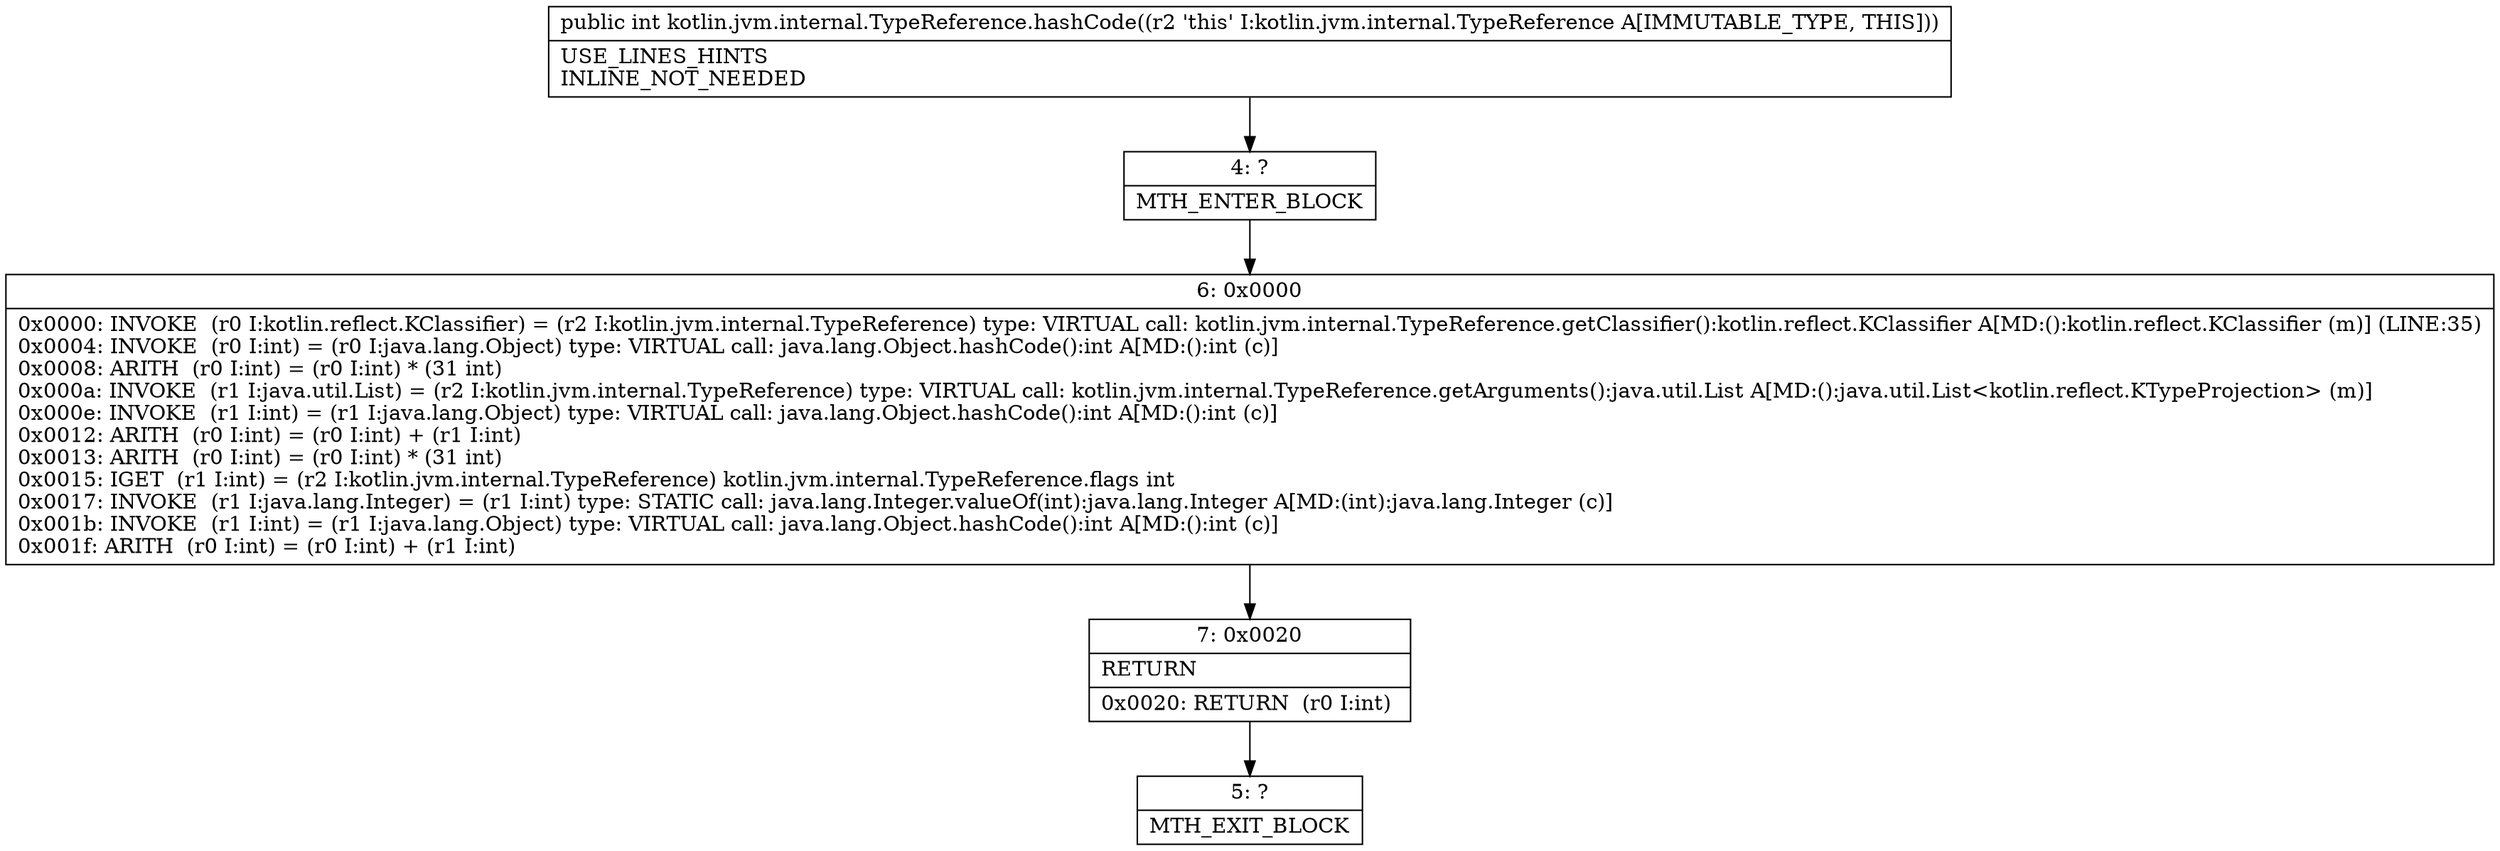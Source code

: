 digraph "CFG forkotlin.jvm.internal.TypeReference.hashCode()I" {
Node_4 [shape=record,label="{4\:\ ?|MTH_ENTER_BLOCK\l}"];
Node_6 [shape=record,label="{6\:\ 0x0000|0x0000: INVOKE  (r0 I:kotlin.reflect.KClassifier) = (r2 I:kotlin.jvm.internal.TypeReference) type: VIRTUAL call: kotlin.jvm.internal.TypeReference.getClassifier():kotlin.reflect.KClassifier A[MD:():kotlin.reflect.KClassifier (m)] (LINE:35)\l0x0004: INVOKE  (r0 I:int) = (r0 I:java.lang.Object) type: VIRTUAL call: java.lang.Object.hashCode():int A[MD:():int (c)]\l0x0008: ARITH  (r0 I:int) = (r0 I:int) * (31 int) \l0x000a: INVOKE  (r1 I:java.util.List) = (r2 I:kotlin.jvm.internal.TypeReference) type: VIRTUAL call: kotlin.jvm.internal.TypeReference.getArguments():java.util.List A[MD:():java.util.List\<kotlin.reflect.KTypeProjection\> (m)]\l0x000e: INVOKE  (r1 I:int) = (r1 I:java.lang.Object) type: VIRTUAL call: java.lang.Object.hashCode():int A[MD:():int (c)]\l0x0012: ARITH  (r0 I:int) = (r0 I:int) + (r1 I:int) \l0x0013: ARITH  (r0 I:int) = (r0 I:int) * (31 int) \l0x0015: IGET  (r1 I:int) = (r2 I:kotlin.jvm.internal.TypeReference) kotlin.jvm.internal.TypeReference.flags int \l0x0017: INVOKE  (r1 I:java.lang.Integer) = (r1 I:int) type: STATIC call: java.lang.Integer.valueOf(int):java.lang.Integer A[MD:(int):java.lang.Integer (c)]\l0x001b: INVOKE  (r1 I:int) = (r1 I:java.lang.Object) type: VIRTUAL call: java.lang.Object.hashCode():int A[MD:():int (c)]\l0x001f: ARITH  (r0 I:int) = (r0 I:int) + (r1 I:int) \l}"];
Node_7 [shape=record,label="{7\:\ 0x0020|RETURN\l|0x0020: RETURN  (r0 I:int) \l}"];
Node_5 [shape=record,label="{5\:\ ?|MTH_EXIT_BLOCK\l}"];
MethodNode[shape=record,label="{public int kotlin.jvm.internal.TypeReference.hashCode((r2 'this' I:kotlin.jvm.internal.TypeReference A[IMMUTABLE_TYPE, THIS]))  | USE_LINES_HINTS\lINLINE_NOT_NEEDED\l}"];
MethodNode -> Node_4;Node_4 -> Node_6;
Node_6 -> Node_7;
Node_7 -> Node_5;
}

